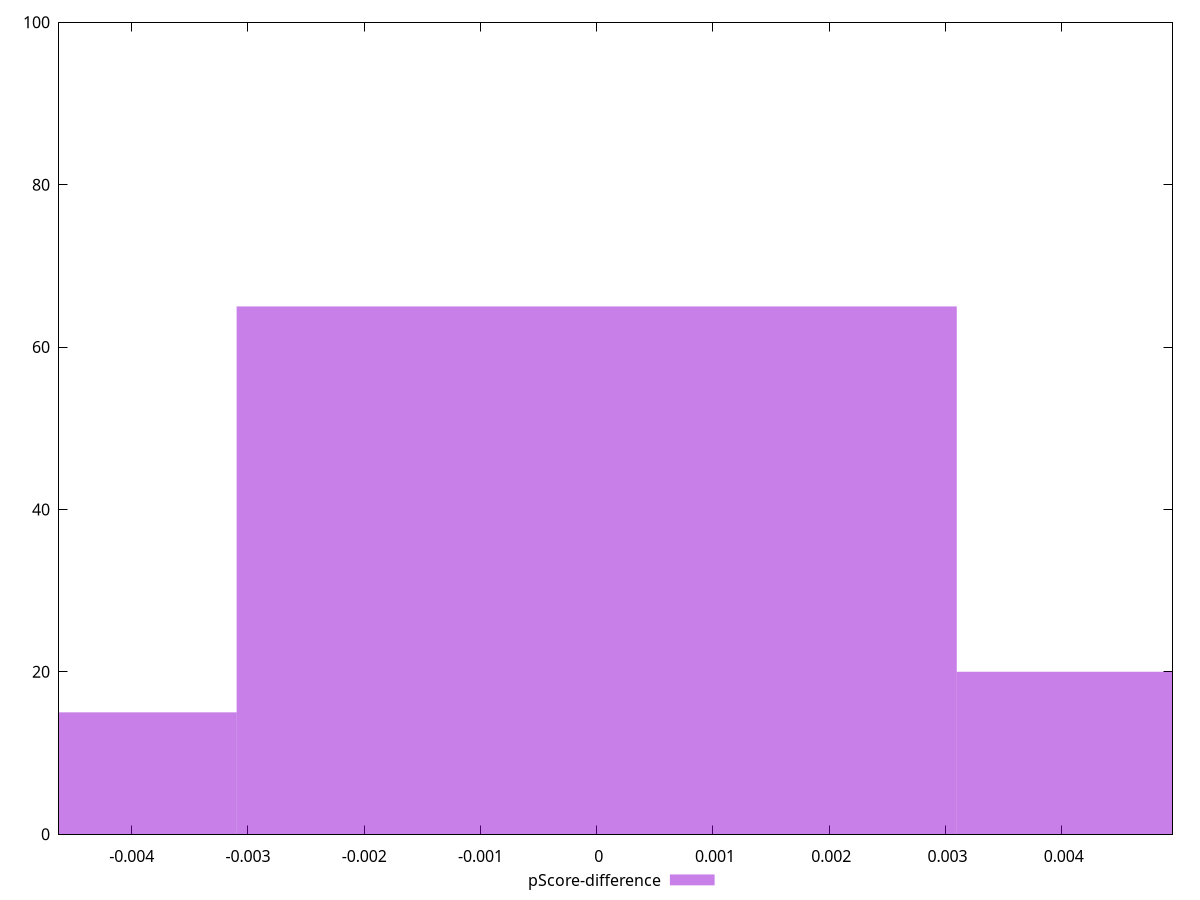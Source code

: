 reset

$pScoreDifference <<EOF
0 65
-0.006195498382564073 15
0.006195498382564073 20
EOF

set key outside below
set boxwidth 0.006195498382564073
set xrange [-0.004625867401628403:0.004953730856256056]
set yrange [0:100]
set trange [0:100]
set style fill transparent solid 0.5 noborder
set terminal svg size 640, 490 enhanced background rgb 'white'
set output "reports/report_00028_2021-02-24T12-49-42.674Z/mainthread-work-breakdown/samples/agenda/pScore-difference/histogram.svg"

plot $pScoreDifference title "pScore-difference" with boxes

reset
